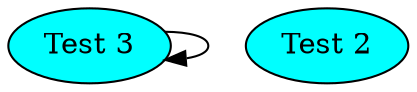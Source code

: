 digraph view1 {
	graph [compound=true]
	test3 [label="Test 3" fillcolor=aqua style=filled]
	test2 [label="Test 2" fillcolor=aqua style=filled]
	test3 -> test3
}
